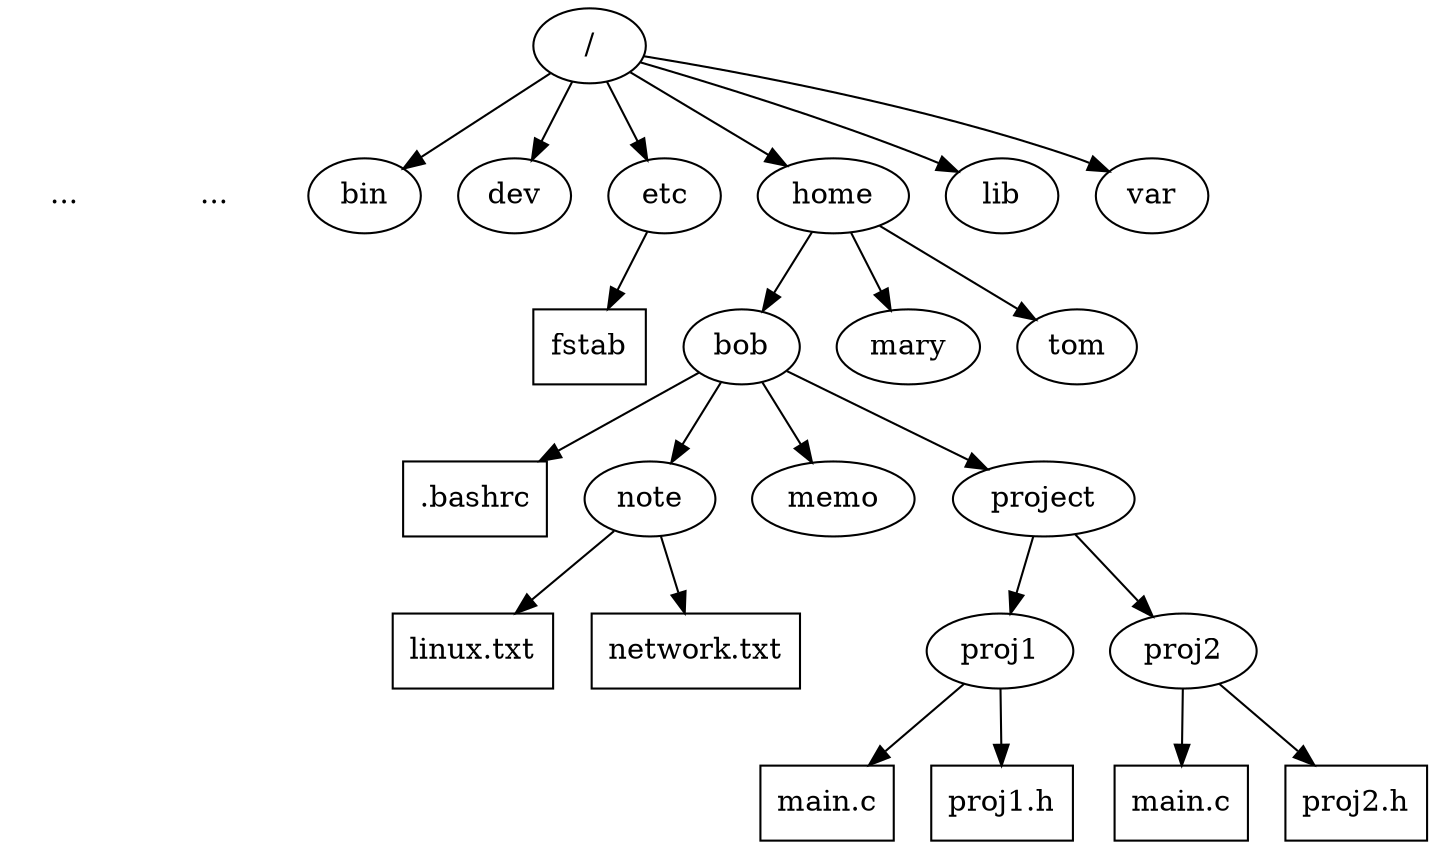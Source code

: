 digraph dirtree{
	root[label="/"];
	fstab[shape=record];
	somedir1[label="...",shape=plaintext];
	somedir2[label="...",shape=plaintext];
	file[label=".bashrc",shape=record];	
	note1[label="linux.txt",shape=record];
	note2[label="network.txt",shape=record];
	project1[label="proj1"];
	project2[label="proj2"];
	main1[label="main.c",shape=record];
	head1[label="proj1.h",shape=record];
	main2[label="main.c",shape=record];
	head2[label="proj2.h",shape=record];
	root -> bin;
	root -> somedir1[style="invis"];
	root -> dev;
	root -> etc;
	root -> home;
	root -> lib;
	root -> somedir2[style="invis"];	
	root -> var;
	etc -> fstab;
	home -> bob;
	home -> mary;
	home -> tom;
	bob -> file;
	bob -> note;
	bob -> memo;
	bob -> project;
	note -> note1;
	note -> note2;
	project -> project1;
	project -> project2;
	project1 -> main1;
	project1 -> head1;
	project2 -> main2;
	project2 -> head2;
}